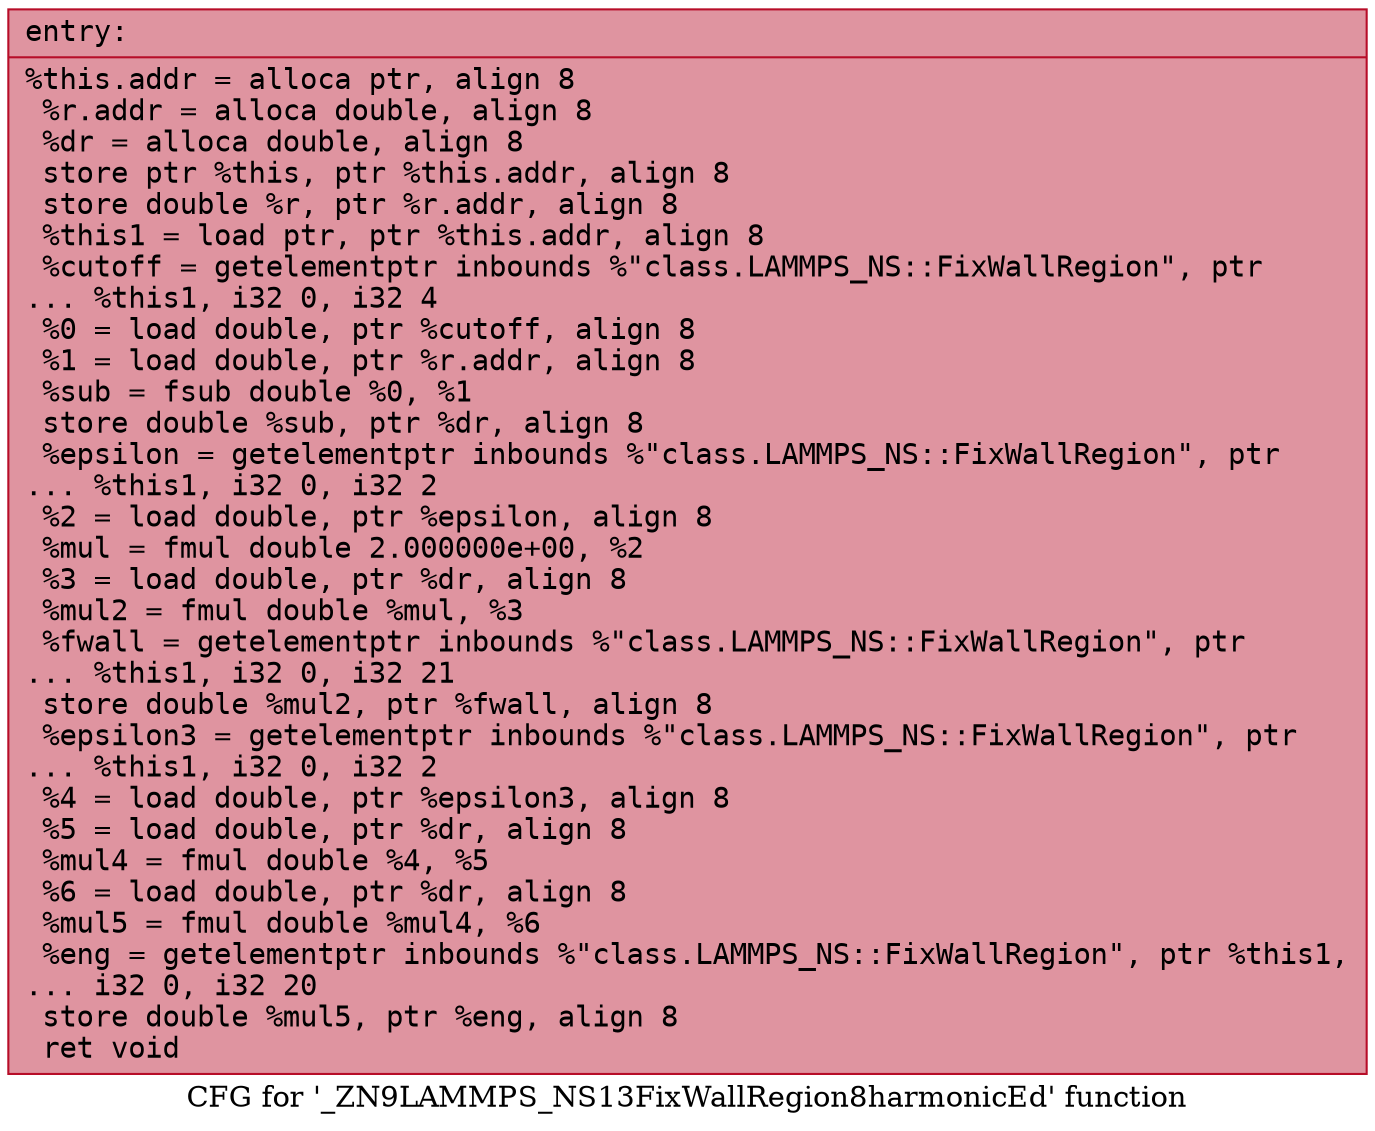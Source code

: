 digraph "CFG for '_ZN9LAMMPS_NS13FixWallRegion8harmonicEd' function" {
	label="CFG for '_ZN9LAMMPS_NS13FixWallRegion8harmonicEd' function";

	Node0x5591c7732820 [shape=record,color="#b70d28ff", style=filled, fillcolor="#b70d2870" fontname="Courier",label="{entry:\l|  %this.addr = alloca ptr, align 8\l  %r.addr = alloca double, align 8\l  %dr = alloca double, align 8\l  store ptr %this, ptr %this.addr, align 8\l  store double %r, ptr %r.addr, align 8\l  %this1 = load ptr, ptr %this.addr, align 8\l  %cutoff = getelementptr inbounds %\"class.LAMMPS_NS::FixWallRegion\", ptr\l... %this1, i32 0, i32 4\l  %0 = load double, ptr %cutoff, align 8\l  %1 = load double, ptr %r.addr, align 8\l  %sub = fsub double %0, %1\l  store double %sub, ptr %dr, align 8\l  %epsilon = getelementptr inbounds %\"class.LAMMPS_NS::FixWallRegion\", ptr\l... %this1, i32 0, i32 2\l  %2 = load double, ptr %epsilon, align 8\l  %mul = fmul double 2.000000e+00, %2\l  %3 = load double, ptr %dr, align 8\l  %mul2 = fmul double %mul, %3\l  %fwall = getelementptr inbounds %\"class.LAMMPS_NS::FixWallRegion\", ptr\l... %this1, i32 0, i32 21\l  store double %mul2, ptr %fwall, align 8\l  %epsilon3 = getelementptr inbounds %\"class.LAMMPS_NS::FixWallRegion\", ptr\l... %this1, i32 0, i32 2\l  %4 = load double, ptr %epsilon3, align 8\l  %5 = load double, ptr %dr, align 8\l  %mul4 = fmul double %4, %5\l  %6 = load double, ptr %dr, align 8\l  %mul5 = fmul double %mul4, %6\l  %eng = getelementptr inbounds %\"class.LAMMPS_NS::FixWallRegion\", ptr %this1,\l... i32 0, i32 20\l  store double %mul5, ptr %eng, align 8\l  ret void\l}"];
}
